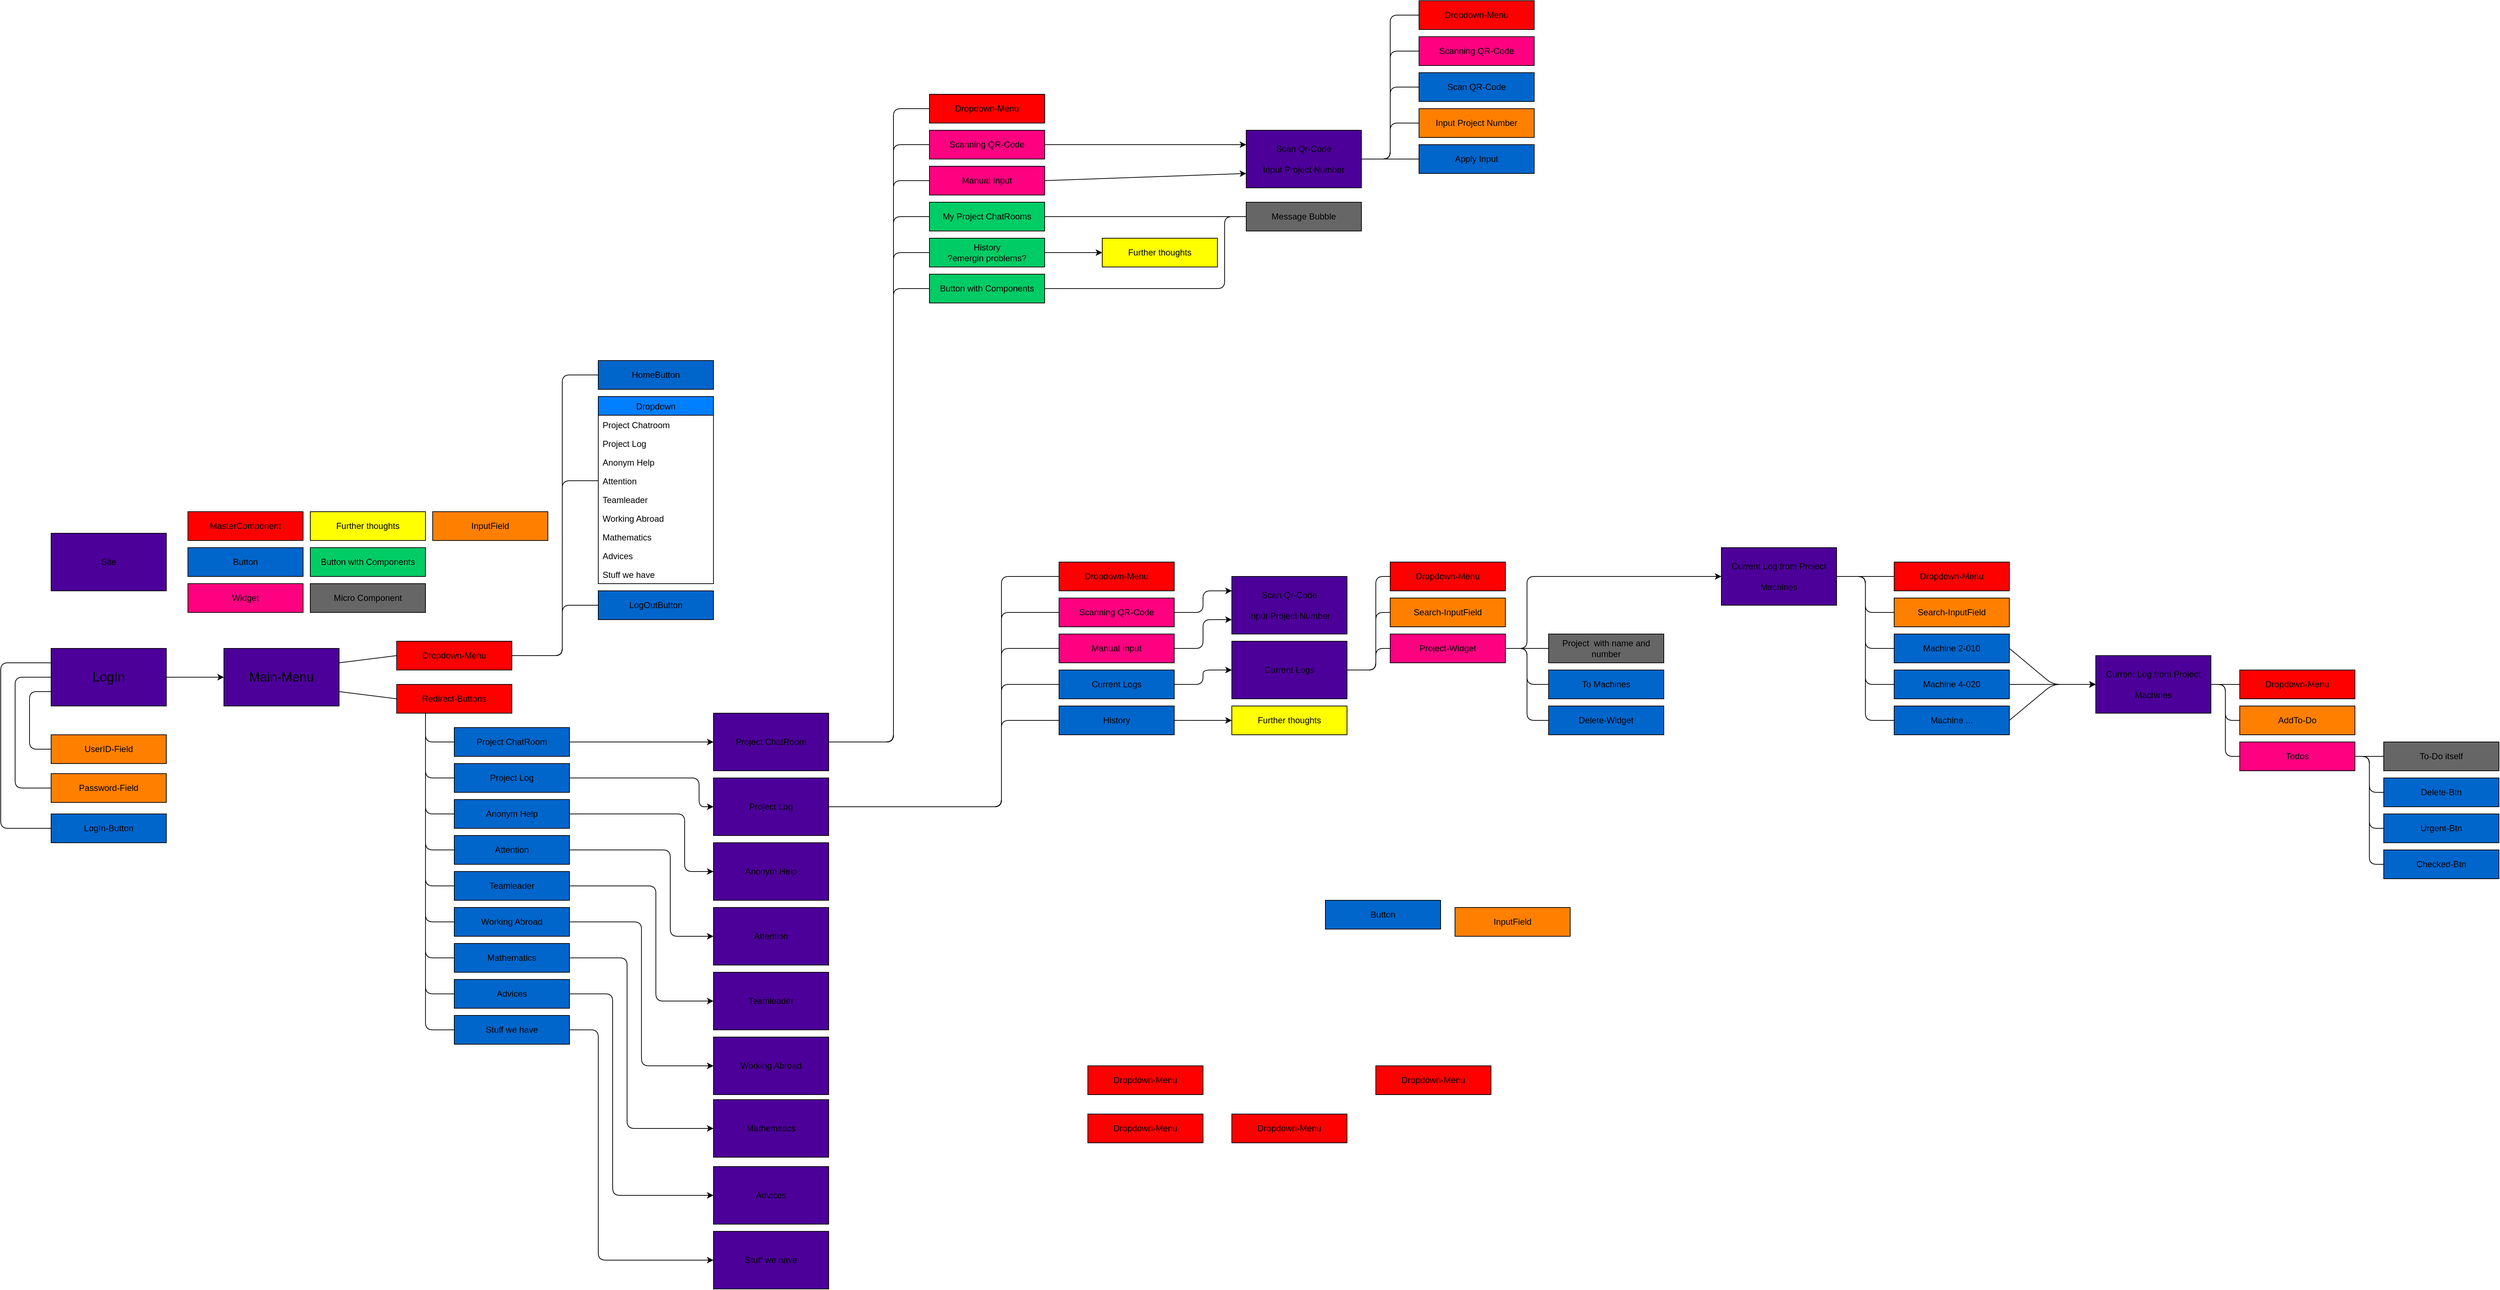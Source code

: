 <mxfile version="14.1.8" type="github">
  <diagram id="CYzmzR_TMUYCj8WLfeWa" name="Page-1">
    <mxGraphModel dx="3075" dy="2697" grid="1" gridSize="10" guides="1" tooltips="1" connect="1" arrows="1" fold="1" page="1" pageScale="1" pageWidth="1169" pageHeight="827" math="0" shadow="0">
      <root>
        <mxCell id="0" />
        <mxCell id="1" parent="0" />
        <mxCell id="Xn9P-yLoD2EliFYj8Yuh-2" value="&lt;font style=&quot;font-size: 18px&quot;&gt;LogIn&lt;/font&gt;" style="rounded=0;whiteSpace=wrap;html=1;fillColor=#4C0099;" vertex="1" parent="1">
          <mxGeometry x="80" y="200" width="160" height="80" as="geometry" />
        </mxCell>
        <mxCell id="Xn9P-yLoD2EliFYj8Yuh-3" value="&lt;font style=&quot;font-size: 18px&quot;&gt;Main-Menu&lt;/font&gt;" style="rounded=0;whiteSpace=wrap;html=1;fillColor=#4C0099;" vertex="1" parent="1">
          <mxGeometry x="320" y="200" width="160" height="80" as="geometry" />
        </mxCell>
        <mxCell id="Xn9P-yLoD2EliFYj8Yuh-4" value="" style="endArrow=classic;html=1;exitX=1;exitY=0.5;exitDx=0;exitDy=0;entryX=0;entryY=0.5;entryDx=0;entryDy=0;" edge="1" parent="1" source="Xn9P-yLoD2EliFYj8Yuh-2" target="Xn9P-yLoD2EliFYj8Yuh-3">
          <mxGeometry width="50" height="50" relative="1" as="geometry">
            <mxPoint x="260" y="360" as="sourcePoint" />
            <mxPoint x="310" y="310" as="targetPoint" />
          </mxGeometry>
        </mxCell>
        <mxCell id="Xn9P-yLoD2EliFYj8Yuh-5" value="Button" style="rounded=0;whiteSpace=wrap;html=1;fillColor=#0066CC;" vertex="1" parent="1">
          <mxGeometry x="270" y="60" width="160" height="40" as="geometry" />
        </mxCell>
        <mxCell id="Xn9P-yLoD2EliFYj8Yuh-6" value="Site" style="rounded=0;whiteSpace=wrap;html=1;fillColor=#4C0099;" vertex="1" parent="1">
          <mxGeometry x="80" y="40" width="160" height="80" as="geometry" />
        </mxCell>
        <mxCell id="Xn9P-yLoD2EliFYj8Yuh-7" value="Dropdown-Menu" style="rounded=0;whiteSpace=wrap;html=1;fillColor=#FF0000;" vertex="1" parent="1">
          <mxGeometry x="560" y="190" width="160" height="40" as="geometry" />
        </mxCell>
        <mxCell id="Xn9P-yLoD2EliFYj8Yuh-8" value="Redirect-Buttons" style="rounded=0;whiteSpace=wrap;html=1;fillColor=#FF0000;" vertex="1" parent="1">
          <mxGeometry x="560" y="250" width="160" height="40" as="geometry" />
        </mxCell>
        <mxCell id="Xn9P-yLoD2EliFYj8Yuh-9" value="" style="endArrow=none;html=1;entryX=0;entryY=0.5;entryDx=0;entryDy=0;exitX=1;exitY=0.25;exitDx=0;exitDy=0;" edge="1" parent="1" source="Xn9P-yLoD2EliFYj8Yuh-3" target="Xn9P-yLoD2EliFYj8Yuh-7">
          <mxGeometry width="50" height="50" relative="1" as="geometry">
            <mxPoint x="460" y="350" as="sourcePoint" />
            <mxPoint x="510" y="300" as="targetPoint" />
          </mxGeometry>
        </mxCell>
        <mxCell id="Xn9P-yLoD2EliFYj8Yuh-10" value="" style="endArrow=none;html=1;entryX=0;entryY=0.5;entryDx=0;entryDy=0;exitX=1;exitY=0.75;exitDx=0;exitDy=0;" edge="1" parent="1" source="Xn9P-yLoD2EliFYj8Yuh-3" target="Xn9P-yLoD2EliFYj8Yuh-8">
          <mxGeometry width="50" height="50" relative="1" as="geometry">
            <mxPoint x="460" y="360" as="sourcePoint" />
            <mxPoint x="510" y="310" as="targetPoint" />
          </mxGeometry>
        </mxCell>
        <mxCell id="Xn9P-yLoD2EliFYj8Yuh-11" value="UserID-Field" style="rounded=0;whiteSpace=wrap;html=1;fillColor=#FF8000;" vertex="1" parent="1">
          <mxGeometry x="80" y="320" width="160" height="40" as="geometry" />
        </mxCell>
        <mxCell id="Xn9P-yLoD2EliFYj8Yuh-12" value="Password-Field" style="rounded=0;whiteSpace=wrap;html=1;fillColor=#FF8000;" vertex="1" parent="1">
          <mxGeometry x="80" y="374" width="160" height="40" as="geometry" />
        </mxCell>
        <mxCell id="Xn9P-yLoD2EliFYj8Yuh-13" value="LogIn-Button" style="rounded=0;whiteSpace=wrap;html=1;fillColor=#0066CC;" vertex="1" parent="1">
          <mxGeometry x="80" y="430" width="160" height="40" as="geometry" />
        </mxCell>
        <mxCell id="Xn9P-yLoD2EliFYj8Yuh-15" value="" style="endArrow=none;html=1;entryX=0;entryY=0.25;entryDx=0;entryDy=0;exitX=0;exitY=0.5;exitDx=0;exitDy=0;" edge="1" parent="1" source="Xn9P-yLoD2EliFYj8Yuh-13" target="Xn9P-yLoD2EliFYj8Yuh-2">
          <mxGeometry width="50" height="50" relative="1" as="geometry">
            <mxPoint x="30" y="450" as="sourcePoint" />
            <mxPoint x="50" y="230" as="targetPoint" />
            <Array as="points">
              <mxPoint x="10" y="450" />
              <mxPoint x="10" y="220" />
            </Array>
          </mxGeometry>
        </mxCell>
        <mxCell id="Xn9P-yLoD2EliFYj8Yuh-16" value="" style="endArrow=none;html=1;entryX=0;entryY=0.5;entryDx=0;entryDy=0;exitX=0;exitY=0.5;exitDx=0;exitDy=0;" edge="1" parent="1" source="Xn9P-yLoD2EliFYj8Yuh-12" target="Xn9P-yLoD2EliFYj8Yuh-2">
          <mxGeometry width="50" height="50" relative="1" as="geometry">
            <mxPoint x="10" y="310" as="sourcePoint" />
            <mxPoint x="60" y="260" as="targetPoint" />
            <Array as="points">
              <mxPoint x="30" y="394" />
              <mxPoint x="30" y="240" />
            </Array>
          </mxGeometry>
        </mxCell>
        <mxCell id="Xn9P-yLoD2EliFYj8Yuh-17" value="" style="endArrow=none;html=1;entryX=0;entryY=0.75;entryDx=0;entryDy=0;exitX=0;exitY=0.5;exitDx=0;exitDy=0;" edge="1" parent="1" source="Xn9P-yLoD2EliFYj8Yuh-11" target="Xn9P-yLoD2EliFYj8Yuh-2">
          <mxGeometry width="50" height="50" relative="1" as="geometry">
            <mxPoint x="40" y="330" as="sourcePoint" />
            <mxPoint x="90" y="280" as="targetPoint" />
            <Array as="points">
              <mxPoint x="50" y="340" />
              <mxPoint x="50" y="260" />
            </Array>
          </mxGeometry>
        </mxCell>
        <mxCell id="Xn9P-yLoD2EliFYj8Yuh-18" value="Project ChatRoom" style="rounded=0;whiteSpace=wrap;html=1;fillColor=#0066CC;" vertex="1" parent="1">
          <mxGeometry x="640" y="310" width="160" height="40" as="geometry" />
        </mxCell>
        <mxCell id="Xn9P-yLoD2EliFYj8Yuh-19" value="Project Log" style="rounded=0;whiteSpace=wrap;html=1;fillColor=#0066CC;" vertex="1" parent="1">
          <mxGeometry x="640" y="360" width="160" height="40" as="geometry" />
        </mxCell>
        <mxCell id="Xn9P-yLoD2EliFYj8Yuh-20" value="Anonym Help" style="rounded=0;whiteSpace=wrap;html=1;fillColor=#0066CC;" vertex="1" parent="1">
          <mxGeometry x="640" y="410" width="160" height="40" as="geometry" />
        </mxCell>
        <mxCell id="Xn9P-yLoD2EliFYj8Yuh-21" value="" style="endArrow=none;html=1;entryX=0.25;entryY=1;entryDx=0;entryDy=0;exitX=0;exitY=0.5;exitDx=0;exitDy=0;" edge="1" parent="1" source="Xn9P-yLoD2EliFYj8Yuh-20" target="Xn9P-yLoD2EliFYj8Yuh-8">
          <mxGeometry width="50" height="50" relative="1" as="geometry">
            <mxPoint x="600" y="450" as="sourcePoint" />
            <mxPoint x="570" y="310" as="targetPoint" />
            <Array as="points">
              <mxPoint x="600" y="430" />
            </Array>
          </mxGeometry>
        </mxCell>
        <mxCell id="Xn9P-yLoD2EliFYj8Yuh-22" value="" style="endArrow=none;html=1;entryX=0;entryY=0.5;entryDx=0;entryDy=0;" edge="1" parent="1" target="Xn9P-yLoD2EliFYj8Yuh-19">
          <mxGeometry width="50" height="50" relative="1" as="geometry">
            <mxPoint x="600" y="290" as="sourcePoint" />
            <mxPoint x="640" y="370" as="targetPoint" />
            <Array as="points">
              <mxPoint x="600" y="380" />
            </Array>
          </mxGeometry>
        </mxCell>
        <mxCell id="Xn9P-yLoD2EliFYj8Yuh-23" value="" style="endArrow=none;html=1;entryX=0.25;entryY=1;entryDx=0;entryDy=0;exitX=0;exitY=0.5;exitDx=0;exitDy=0;" edge="1" parent="1" source="Xn9P-yLoD2EliFYj8Yuh-18" target="Xn9P-yLoD2EliFYj8Yuh-8">
          <mxGeometry width="50" height="50" relative="1" as="geometry">
            <mxPoint x="420" y="420" as="sourcePoint" />
            <mxPoint x="470" y="370" as="targetPoint" />
            <Array as="points">
              <mxPoint x="600" y="330" />
            </Array>
          </mxGeometry>
        </mxCell>
        <mxCell id="Xn9P-yLoD2EliFYj8Yuh-24" value="MasterComponent" style="rounded=0;whiteSpace=wrap;html=1;fillColor=#FF0000;" vertex="1" parent="1">
          <mxGeometry x="270" y="10" width="160" height="40" as="geometry" />
        </mxCell>
        <mxCell id="Xn9P-yLoD2EliFYj8Yuh-25" value="Dropdown" style="swimlane;fontStyle=0;childLayout=stackLayout;horizontal=1;startSize=26;fillColor=#007FFF;horizontalStack=0;resizeParent=1;resizeParentMax=0;resizeLast=0;collapsible=1;marginBottom=0;" vertex="1" parent="1">
          <mxGeometry x="840" y="-150" width="160" height="260" as="geometry" />
        </mxCell>
        <mxCell id="Xn9P-yLoD2EliFYj8Yuh-26" value="Project Chatroom" style="text;strokeColor=none;fillColor=none;align=left;verticalAlign=top;spacingLeft=4;spacingRight=4;overflow=hidden;rotatable=0;points=[[0,0.5],[1,0.5]];portConstraint=eastwest;" vertex="1" parent="Xn9P-yLoD2EliFYj8Yuh-25">
          <mxGeometry y="26" width="160" height="26" as="geometry" />
        </mxCell>
        <mxCell id="Xn9P-yLoD2EliFYj8Yuh-27" value="Project Log" style="text;strokeColor=none;fillColor=none;align=left;verticalAlign=top;spacingLeft=4;spacingRight=4;overflow=hidden;rotatable=0;points=[[0,0.5],[1,0.5]];portConstraint=eastwest;" vertex="1" parent="Xn9P-yLoD2EliFYj8Yuh-25">
          <mxGeometry y="52" width="160" height="26" as="geometry" />
        </mxCell>
        <mxCell id="Xn9P-yLoD2EliFYj8Yuh-28" value="Anonym Help" style="text;strokeColor=none;fillColor=none;align=left;verticalAlign=top;spacingLeft=4;spacingRight=4;overflow=hidden;rotatable=0;points=[[0,0.5],[1,0.5]];portConstraint=eastwest;" vertex="1" parent="Xn9P-yLoD2EliFYj8Yuh-25">
          <mxGeometry y="78" width="160" height="26" as="geometry" />
        </mxCell>
        <mxCell id="Xn9P-yLoD2EliFYj8Yuh-32" value="Attention" style="text;strokeColor=none;fillColor=none;align=left;verticalAlign=top;spacingLeft=4;spacingRight=4;overflow=hidden;rotatable=0;points=[[0,0.5],[1,0.5]];portConstraint=eastwest;" vertex="1" parent="Xn9P-yLoD2EliFYj8Yuh-25">
          <mxGeometry y="104" width="160" height="26" as="geometry" />
        </mxCell>
        <mxCell id="Xn9P-yLoD2EliFYj8Yuh-33" value="Teamleader" style="text;strokeColor=none;fillColor=none;align=left;verticalAlign=top;spacingLeft=4;spacingRight=4;overflow=hidden;rotatable=0;points=[[0,0.5],[1,0.5]];portConstraint=eastwest;" vertex="1" parent="Xn9P-yLoD2EliFYj8Yuh-25">
          <mxGeometry y="130" width="160" height="26" as="geometry" />
        </mxCell>
        <mxCell id="Xn9P-yLoD2EliFYj8Yuh-34" value="Working Abroad" style="text;strokeColor=none;fillColor=none;align=left;verticalAlign=top;spacingLeft=4;spacingRight=4;overflow=hidden;rotatable=0;points=[[0,0.5],[1,0.5]];portConstraint=eastwest;" vertex="1" parent="Xn9P-yLoD2EliFYj8Yuh-25">
          <mxGeometry y="156" width="160" height="26" as="geometry" />
        </mxCell>
        <mxCell id="Xn9P-yLoD2EliFYj8Yuh-35" value="Mathematics" style="text;strokeColor=none;fillColor=none;align=left;verticalAlign=top;spacingLeft=4;spacingRight=4;overflow=hidden;rotatable=0;points=[[0,0.5],[1,0.5]];portConstraint=eastwest;" vertex="1" parent="Xn9P-yLoD2EliFYj8Yuh-25">
          <mxGeometry y="182" width="160" height="26" as="geometry" />
        </mxCell>
        <mxCell id="Xn9P-yLoD2EliFYj8Yuh-36" value="Advices" style="text;strokeColor=none;fillColor=none;align=left;verticalAlign=top;spacingLeft=4;spacingRight=4;overflow=hidden;rotatable=0;points=[[0,0.5],[1,0.5]];portConstraint=eastwest;" vertex="1" parent="Xn9P-yLoD2EliFYj8Yuh-25">
          <mxGeometry y="208" width="160" height="26" as="geometry" />
        </mxCell>
        <mxCell id="Xn9P-yLoD2EliFYj8Yuh-37" value="Stuff we have" style="text;strokeColor=none;fillColor=none;align=left;verticalAlign=top;spacingLeft=4;spacingRight=4;overflow=hidden;rotatable=0;points=[[0,0.5],[1,0.5]];portConstraint=eastwest;" vertex="1" parent="Xn9P-yLoD2EliFYj8Yuh-25">
          <mxGeometry y="234" width="160" height="26" as="geometry" />
        </mxCell>
        <mxCell id="Xn9P-yLoD2EliFYj8Yuh-30" value="HomeButton" style="rounded=0;whiteSpace=wrap;html=1;fillColor=#0066CC;" vertex="1" parent="1">
          <mxGeometry x="840" y="-200" width="160" height="40" as="geometry" />
        </mxCell>
        <mxCell id="Xn9P-yLoD2EliFYj8Yuh-31" value="LogOutButton" style="rounded=0;whiteSpace=wrap;html=1;fillColor=#0066CC;" vertex="1" parent="1">
          <mxGeometry x="840" y="120" width="160" height="40" as="geometry" />
        </mxCell>
        <mxCell id="Xn9P-yLoD2EliFYj8Yuh-39" value="" style="endArrow=none;html=1;exitX=1;exitY=0.5;exitDx=0;exitDy=0;entryX=0;entryY=0.5;entryDx=0;entryDy=0;" edge="1" parent="1" source="Xn9P-yLoD2EliFYj8Yuh-7" target="Xn9P-yLoD2EliFYj8Yuh-30">
          <mxGeometry width="50" height="50" relative="1" as="geometry">
            <mxPoint x="600" y="-60" as="sourcePoint" />
            <mxPoint x="650" y="-110" as="targetPoint" />
            <Array as="points">
              <mxPoint x="790" y="210" />
              <mxPoint x="790" y="-180" />
            </Array>
          </mxGeometry>
        </mxCell>
        <mxCell id="Xn9P-yLoD2EliFYj8Yuh-40" value="" style="endArrow=none;html=1;exitX=1;exitY=0.5;exitDx=0;exitDy=0;entryX=0;entryY=0.5;entryDx=0;entryDy=0;" edge="1" parent="1" source="Xn9P-yLoD2EliFYj8Yuh-7" target="Xn9P-yLoD2EliFYj8Yuh-31">
          <mxGeometry width="50" height="50" relative="1" as="geometry">
            <mxPoint x="490" y="-70" as="sourcePoint" />
            <mxPoint x="540" y="-120" as="targetPoint" />
            <Array as="points">
              <mxPoint x="790" y="210" />
              <mxPoint x="790" y="140" />
            </Array>
          </mxGeometry>
        </mxCell>
        <mxCell id="Xn9P-yLoD2EliFYj8Yuh-41" value="" style="endArrow=none;html=1;exitX=1;exitY=0.5;exitDx=0;exitDy=0;entryX=0;entryY=0.5;entryDx=0;entryDy=0;" edge="1" parent="1" source="Xn9P-yLoD2EliFYj8Yuh-7" target="Xn9P-yLoD2EliFYj8Yuh-32">
          <mxGeometry width="50" height="50" relative="1" as="geometry">
            <mxPoint x="610" y="-130" as="sourcePoint" />
            <mxPoint x="660" y="-180" as="targetPoint" />
            <Array as="points">
              <mxPoint x="790" y="210" />
              <mxPoint x="790" y="-33" />
            </Array>
          </mxGeometry>
        </mxCell>
        <mxCell id="Xn9P-yLoD2EliFYj8Yuh-42" value="Attention" style="rounded=0;whiteSpace=wrap;html=1;fillColor=#0066CC;" vertex="1" parent="1">
          <mxGeometry x="640" y="460" width="160" height="40" as="geometry" />
        </mxCell>
        <mxCell id="Xn9P-yLoD2EliFYj8Yuh-43" value="Working Abroad" style="rounded=0;whiteSpace=wrap;html=1;fillColor=#0066CC;" vertex="1" parent="1">
          <mxGeometry x="640" y="560" width="160" height="40" as="geometry" />
        </mxCell>
        <mxCell id="Xn9P-yLoD2EliFYj8Yuh-44" value="Teamleader" style="rounded=0;whiteSpace=wrap;html=1;fillColor=#0066CC;" vertex="1" parent="1">
          <mxGeometry x="640" y="510" width="160" height="40" as="geometry" />
        </mxCell>
        <mxCell id="Xn9P-yLoD2EliFYj8Yuh-45" value="Mathematics" style="rounded=0;whiteSpace=wrap;html=1;fillColor=#0066CC;" vertex="1" parent="1">
          <mxGeometry x="640" y="610" width="160" height="40" as="geometry" />
        </mxCell>
        <mxCell id="Xn9P-yLoD2EliFYj8Yuh-46" value="Advices" style="rounded=0;whiteSpace=wrap;html=1;fillColor=#0066CC;" vertex="1" parent="1">
          <mxGeometry x="640" y="660" width="160" height="40" as="geometry" />
        </mxCell>
        <mxCell id="Xn9P-yLoD2EliFYj8Yuh-47" value="Stuff we have" style="rounded=0;whiteSpace=wrap;html=1;fillColor=#0066CC;" vertex="1" parent="1">
          <mxGeometry x="640" y="710" width="160" height="40" as="geometry" />
        </mxCell>
        <mxCell id="Xn9P-yLoD2EliFYj8Yuh-48" value="" style="endArrow=none;html=1;entryX=0;entryY=0.5;entryDx=0;entryDy=0;exitX=0.25;exitY=1;exitDx=0;exitDy=0;" edge="1" parent="1" source="Xn9P-yLoD2EliFYj8Yuh-8" target="Xn9P-yLoD2EliFYj8Yuh-43">
          <mxGeometry width="50" height="50" relative="1" as="geometry">
            <mxPoint x="390" y="510" as="sourcePoint" />
            <mxPoint x="440" y="460" as="targetPoint" />
            <Array as="points">
              <mxPoint x="600" y="580" />
            </Array>
          </mxGeometry>
        </mxCell>
        <mxCell id="Xn9P-yLoD2EliFYj8Yuh-49" value="" style="endArrow=none;html=1;entryX=0;entryY=0.5;entryDx=0;entryDy=0;" edge="1" parent="1" target="Xn9P-yLoD2EliFYj8Yuh-42">
          <mxGeometry width="50" height="50" relative="1" as="geometry">
            <mxPoint x="600" y="290" as="sourcePoint" />
            <mxPoint x="440" y="390" as="targetPoint" />
            <Array as="points">
              <mxPoint x="600" y="480" />
            </Array>
          </mxGeometry>
        </mxCell>
        <mxCell id="Xn9P-yLoD2EliFYj8Yuh-50" value="" style="endArrow=none;html=1;entryX=0;entryY=0.5;entryDx=0;entryDy=0;" edge="1" parent="1" target="Xn9P-yLoD2EliFYj8Yuh-47">
          <mxGeometry width="50" height="50" relative="1" as="geometry">
            <mxPoint x="600" y="290" as="sourcePoint" />
            <mxPoint x="390" y="560" as="targetPoint" />
            <Array as="points">
              <mxPoint x="600" y="730" />
            </Array>
          </mxGeometry>
        </mxCell>
        <mxCell id="Xn9P-yLoD2EliFYj8Yuh-51" value="" style="endArrow=none;html=1;entryX=0;entryY=0.5;entryDx=0;entryDy=0;" edge="1" parent="1" target="Xn9P-yLoD2EliFYj8Yuh-45">
          <mxGeometry width="50" height="50" relative="1" as="geometry">
            <mxPoint x="600" y="290" as="sourcePoint" />
            <mxPoint x="440" y="660" as="targetPoint" />
            <Array as="points">
              <mxPoint x="600" y="630" />
            </Array>
          </mxGeometry>
        </mxCell>
        <mxCell id="Xn9P-yLoD2EliFYj8Yuh-52" value="" style="endArrow=none;html=1;entryX=0;entryY=0.5;entryDx=0;entryDy=0;exitX=0.25;exitY=1;exitDx=0;exitDy=0;" edge="1" parent="1" source="Xn9P-yLoD2EliFYj8Yuh-8" target="Xn9P-yLoD2EliFYj8Yuh-46">
          <mxGeometry width="50" height="50" relative="1" as="geometry">
            <mxPoint x="370" y="660" as="sourcePoint" />
            <mxPoint x="420" y="610" as="targetPoint" />
            <Array as="points">
              <mxPoint x="600" y="680" />
            </Array>
          </mxGeometry>
        </mxCell>
        <mxCell id="Xn9P-yLoD2EliFYj8Yuh-53" value="" style="endArrow=none;html=1;entryX=0;entryY=0.5;entryDx=0;entryDy=0;" edge="1" parent="1" target="Xn9P-yLoD2EliFYj8Yuh-44">
          <mxGeometry width="50" height="50" relative="1" as="geometry">
            <mxPoint x="600" y="290" as="sourcePoint" />
            <mxPoint x="480" y="520" as="targetPoint" />
            <Array as="points">
              <mxPoint x="600" y="530" />
            </Array>
          </mxGeometry>
        </mxCell>
        <mxCell id="Xn9P-yLoD2EliFYj8Yuh-54" value="Project ChatRoom" style="rounded=0;whiteSpace=wrap;html=1;fillColor=#4C0099;" vertex="1" parent="1">
          <mxGeometry x="1000" y="290" width="160" height="80" as="geometry" />
        </mxCell>
        <mxCell id="Xn9P-yLoD2EliFYj8Yuh-55" value="" style="endArrow=classic;html=1;exitX=1;exitY=0.5;exitDx=0;exitDy=0;entryX=0;entryY=0.5;entryDx=0;entryDy=0;" edge="1" parent="1" source="Xn9P-yLoD2EliFYj8Yuh-18" target="Xn9P-yLoD2EliFYj8Yuh-54">
          <mxGeometry width="50" height="50" relative="1" as="geometry">
            <mxPoint x="870" y="360" as="sourcePoint" />
            <mxPoint x="920" y="310" as="targetPoint" />
          </mxGeometry>
        </mxCell>
        <mxCell id="Xn9P-yLoD2EliFYj8Yuh-56" value="Project Log" style="rounded=0;whiteSpace=wrap;html=1;fillColor=#4C0099;" vertex="1" parent="1">
          <mxGeometry x="1000" y="380" width="160" height="80" as="geometry" />
        </mxCell>
        <mxCell id="Xn9P-yLoD2EliFYj8Yuh-57" value="Anonym Help" style="rounded=0;whiteSpace=wrap;html=1;fillColor=#4C0099;" vertex="1" parent="1">
          <mxGeometry x="1000" y="470" width="160" height="80" as="geometry" />
        </mxCell>
        <mxCell id="Xn9P-yLoD2EliFYj8Yuh-58" value="Attention" style="rounded=0;whiteSpace=wrap;html=1;fillColor=#4C0099;" vertex="1" parent="1">
          <mxGeometry x="1000" y="560" width="160" height="80" as="geometry" />
        </mxCell>
        <mxCell id="Xn9P-yLoD2EliFYj8Yuh-59" value="Teamleader" style="rounded=0;whiteSpace=wrap;html=1;fillColor=#4C0099;" vertex="1" parent="1">
          <mxGeometry x="1000" y="650" width="160" height="80" as="geometry" />
        </mxCell>
        <mxCell id="Xn9P-yLoD2EliFYj8Yuh-60" value="Working Abroad" style="rounded=0;whiteSpace=wrap;html=1;fillColor=#4C0099;" vertex="1" parent="1">
          <mxGeometry x="1000" y="740" width="160" height="80" as="geometry" />
        </mxCell>
        <mxCell id="Xn9P-yLoD2EliFYj8Yuh-61" value="Mathematics" style="rounded=0;whiteSpace=wrap;html=1;fillColor=#4C0099;" vertex="1" parent="1">
          <mxGeometry x="1000" y="827" width="160" height="80" as="geometry" />
        </mxCell>
        <mxCell id="Xn9P-yLoD2EliFYj8Yuh-62" value="Advices" style="rounded=0;whiteSpace=wrap;html=1;fillColor=#4C0099;" vertex="1" parent="1">
          <mxGeometry x="1000" y="920" width="160" height="80" as="geometry" />
        </mxCell>
        <mxCell id="Xn9P-yLoD2EliFYj8Yuh-63" value="Stuff we have" style="rounded=0;whiteSpace=wrap;html=1;fillColor=#4C0099;" vertex="1" parent="1">
          <mxGeometry x="1000" y="1010" width="160" height="80" as="geometry" />
        </mxCell>
        <mxCell id="Xn9P-yLoD2EliFYj8Yuh-64" value="" style="endArrow=classic;html=1;exitX=1;exitY=0.5;exitDx=0;exitDy=0;entryX=0;entryY=0.5;entryDx=0;entryDy=0;" edge="1" parent="1" source="Xn9P-yLoD2EliFYj8Yuh-19" target="Xn9P-yLoD2EliFYj8Yuh-56">
          <mxGeometry width="50" height="50" relative="1" as="geometry">
            <mxPoint x="880" y="450" as="sourcePoint" />
            <mxPoint x="930" y="400" as="targetPoint" />
            <Array as="points">
              <mxPoint x="980" y="380" />
              <mxPoint x="980" y="420" />
            </Array>
          </mxGeometry>
        </mxCell>
        <mxCell id="Xn9P-yLoD2EliFYj8Yuh-65" value="" style="endArrow=classic;html=1;exitX=1;exitY=0.5;exitDx=0;exitDy=0;entryX=0;entryY=0.5;entryDx=0;entryDy=0;" edge="1" parent="1" source="Xn9P-yLoD2EliFYj8Yuh-20" target="Xn9P-yLoD2EliFYj8Yuh-57">
          <mxGeometry width="50" height="50" relative="1" as="geometry">
            <mxPoint x="850" y="490" as="sourcePoint" />
            <mxPoint x="900" y="440" as="targetPoint" />
            <Array as="points">
              <mxPoint x="960" y="430" />
              <mxPoint x="960" y="510" />
            </Array>
          </mxGeometry>
        </mxCell>
        <mxCell id="Xn9P-yLoD2EliFYj8Yuh-66" value="" style="endArrow=classic;html=1;exitX=1;exitY=0.5;exitDx=0;exitDy=0;entryX=0;entryY=0.5;entryDx=0;entryDy=0;" edge="1" parent="1" source="Xn9P-yLoD2EliFYj8Yuh-42" target="Xn9P-yLoD2EliFYj8Yuh-58">
          <mxGeometry width="50" height="50" relative="1" as="geometry">
            <mxPoint x="830" y="570" as="sourcePoint" />
            <mxPoint x="880" y="520" as="targetPoint" />
            <Array as="points">
              <mxPoint x="940" y="480" />
              <mxPoint x="940" y="600" />
            </Array>
          </mxGeometry>
        </mxCell>
        <mxCell id="Xn9P-yLoD2EliFYj8Yuh-67" value="" style="endArrow=classic;html=1;exitX=1;exitY=0.5;exitDx=0;exitDy=0;entryX=0;entryY=0.5;entryDx=0;entryDy=0;" edge="1" parent="1" source="Xn9P-yLoD2EliFYj8Yuh-44" target="Xn9P-yLoD2EliFYj8Yuh-59">
          <mxGeometry width="50" height="50" relative="1" as="geometry">
            <mxPoint x="890" y="590" as="sourcePoint" />
            <mxPoint x="940" y="540" as="targetPoint" />
            <Array as="points">
              <mxPoint x="920" y="530" />
              <mxPoint x="920" y="690" />
            </Array>
          </mxGeometry>
        </mxCell>
        <mxCell id="Xn9P-yLoD2EliFYj8Yuh-68" value="" style="endArrow=classic;html=1;exitX=1;exitY=0.5;exitDx=0;exitDy=0;entryX=0;entryY=0.5;entryDx=0;entryDy=0;" edge="1" parent="1" source="Xn9P-yLoD2EliFYj8Yuh-43" target="Xn9P-yLoD2EliFYj8Yuh-60">
          <mxGeometry width="50" height="50" relative="1" as="geometry">
            <mxPoint x="830" y="650" as="sourcePoint" />
            <mxPoint x="880" y="600" as="targetPoint" />
            <Array as="points">
              <mxPoint x="900" y="580" />
              <mxPoint x="900" y="780" />
            </Array>
          </mxGeometry>
        </mxCell>
        <mxCell id="Xn9P-yLoD2EliFYj8Yuh-69" value="" style="endArrow=classic;html=1;exitX=1;exitY=0.5;exitDx=0;exitDy=0;entryX=0;entryY=0.5;entryDx=0;entryDy=0;" edge="1" parent="1" source="Xn9P-yLoD2EliFYj8Yuh-45" target="Xn9P-yLoD2EliFYj8Yuh-61">
          <mxGeometry width="50" height="50" relative="1" as="geometry">
            <mxPoint x="830" y="690" as="sourcePoint" />
            <mxPoint x="880" y="640" as="targetPoint" />
            <Array as="points">
              <mxPoint x="880" y="630" />
              <mxPoint x="880" y="867" />
            </Array>
          </mxGeometry>
        </mxCell>
        <mxCell id="Xn9P-yLoD2EliFYj8Yuh-70" value="" style="endArrow=classic;html=1;exitX=1;exitY=0.5;exitDx=0;exitDy=0;entryX=0;entryY=0.5;entryDx=0;entryDy=0;" edge="1" parent="1" source="Xn9P-yLoD2EliFYj8Yuh-46" target="Xn9P-yLoD2EliFYj8Yuh-62">
          <mxGeometry width="50" height="50" relative="1" as="geometry">
            <mxPoint x="850" y="770" as="sourcePoint" />
            <mxPoint x="900" y="720" as="targetPoint" />
            <Array as="points">
              <mxPoint x="860" y="680" />
              <mxPoint x="860" y="960" />
            </Array>
          </mxGeometry>
        </mxCell>
        <mxCell id="Xn9P-yLoD2EliFYj8Yuh-71" value="" style="endArrow=classic;html=1;exitX=1;exitY=0.5;exitDx=0;exitDy=0;entryX=0;entryY=0.5;entryDx=0;entryDy=0;" edge="1" parent="1" source="Xn9P-yLoD2EliFYj8Yuh-47" target="Xn9P-yLoD2EliFYj8Yuh-63">
          <mxGeometry width="50" height="50" relative="1" as="geometry">
            <mxPoint x="830" y="920" as="sourcePoint" />
            <mxPoint x="880" y="870" as="targetPoint" />
            <Array as="points">
              <mxPoint x="840" y="730" />
              <mxPoint x="840" y="1050" />
            </Array>
          </mxGeometry>
        </mxCell>
        <mxCell id="Xn9P-yLoD2EliFYj8Yuh-72" value="Widget" style="rounded=0;whiteSpace=wrap;html=1;fillColor=#FF0080;" vertex="1" parent="1">
          <mxGeometry x="270" y="110" width="160" height="40" as="geometry" />
        </mxCell>
        <mxCell id="Xn9P-yLoD2EliFYj8Yuh-73" value="Scanning QR-Code" style="rounded=0;whiteSpace=wrap;html=1;fillColor=#FF0080;" vertex="1" parent="1">
          <mxGeometry x="1300" y="-520" width="160" height="40" as="geometry" />
        </mxCell>
        <mxCell id="Xn9P-yLoD2EliFYj8Yuh-74" value="Current Logs" style="rounded=0;whiteSpace=wrap;html=1;fillColor=#0066CC;" vertex="1" parent="1">
          <mxGeometry x="1480" y="230" width="160" height="40" as="geometry" />
        </mxCell>
        <mxCell id="Xn9P-yLoD2EliFYj8Yuh-75" value="Dropdown-Menu" style="rounded=0;whiteSpace=wrap;html=1;fillColor=#FF0000;" vertex="1" parent="1">
          <mxGeometry x="1520" y="780" width="160" height="40" as="geometry" />
        </mxCell>
        <mxCell id="Xn9P-yLoD2EliFYj8Yuh-76" value="Dropdown-Menu" style="rounded=0;whiteSpace=wrap;html=1;fillColor=#FF0000;" vertex="1" parent="1">
          <mxGeometry x="1300" y="-570" width="160" height="40" as="geometry" />
        </mxCell>
        <mxCell id="Xn9P-yLoD2EliFYj8Yuh-77" value="Dropdown-Menu" style="rounded=0;whiteSpace=wrap;html=1;fillColor=#FF0000;" vertex="1" parent="1">
          <mxGeometry x="1520" y="847" width="160" height="40" as="geometry" />
        </mxCell>
        <mxCell id="Xn9P-yLoD2EliFYj8Yuh-78" value="Dropdown-Menu" style="rounded=0;whiteSpace=wrap;html=1;fillColor=#FF0000;" vertex="1" parent="1">
          <mxGeometry x="1920" y="780" width="160" height="40" as="geometry" />
        </mxCell>
        <mxCell id="Xn9P-yLoD2EliFYj8Yuh-79" value="Dropdown-Menu" style="rounded=0;whiteSpace=wrap;html=1;fillColor=#FF0000;" vertex="1" parent="1">
          <mxGeometry x="1720" y="847" width="160" height="40" as="geometry" />
        </mxCell>
        <mxCell id="Xn9P-yLoD2EliFYj8Yuh-82" value="Manual Input" style="rounded=0;whiteSpace=wrap;html=1;fillColor=#FF0080;" vertex="1" parent="1">
          <mxGeometry x="1300" y="-470" width="160" height="40" as="geometry" />
        </mxCell>
        <mxCell id="Xn9P-yLoD2EliFYj8Yuh-83" value="Project-Widget" style="rounded=0;whiteSpace=wrap;html=1;fillColor=#FF0080;" vertex="1" parent="1">
          <mxGeometry x="1940" y="180" width="160" height="40" as="geometry" />
        </mxCell>
        <mxCell id="Xn9P-yLoD2EliFYj8Yuh-84" value="&lt;font color=&quot;#000000&quot;&gt;Further thoughts&lt;/font&gt;" style="rounded=0;whiteSpace=wrap;html=1;fillColor=#FFFF00;strokeColor=#000000;" vertex="1" parent="1">
          <mxGeometry x="440" y="10" width="160" height="40" as="geometry" />
        </mxCell>
        <mxCell id="Xn9P-yLoD2EliFYj8Yuh-86" value="Button" style="rounded=0;whiteSpace=wrap;html=1;fillColor=#0066CC;" vertex="1" parent="1">
          <mxGeometry x="1850" y="550" width="160" height="40" as="geometry" />
        </mxCell>
        <mxCell id="Xn9P-yLoD2EliFYj8Yuh-88" value="Button with Components " style="rounded=0;whiteSpace=wrap;html=1;fillColor=#00CC66;" vertex="1" parent="1">
          <mxGeometry x="440" y="60" width="160" height="40" as="geometry" />
        </mxCell>
        <mxCell id="Xn9P-yLoD2EliFYj8Yuh-89" value="My Project ChatRooms" style="rounded=0;whiteSpace=wrap;html=1;fillColor=#00CC66;" vertex="1" parent="1">
          <mxGeometry x="1300" y="-420" width="160" height="40" as="geometry" />
        </mxCell>
        <mxCell id="Xn9P-yLoD2EliFYj8Yuh-90" value="Button with Components " style="rounded=0;whiteSpace=wrap;html=1;fillColor=#00CC66;" vertex="1" parent="1">
          <mxGeometry x="1300" y="-320" width="160" height="40" as="geometry" />
        </mxCell>
        <mxCell id="Xn9P-yLoD2EliFYj8Yuh-92" value="&lt;div&gt;History&lt;/div&gt;&lt;div&gt;?emergin problems?&lt;/div&gt;" style="rounded=0;whiteSpace=wrap;html=1;fillColor=#00CC66;" vertex="1" parent="1">
          <mxGeometry x="1300" y="-370" width="160" height="40" as="geometry" />
        </mxCell>
        <mxCell id="Xn9P-yLoD2EliFYj8Yuh-93" value="&lt;font color=&quot;#000000&quot;&gt;Further thoughts&lt;/font&gt;" style="rounded=0;whiteSpace=wrap;html=1;fillColor=#FFFF00;strokeColor=#000000;" vertex="1" parent="1">
          <mxGeometry x="1540" y="-370" width="160" height="40" as="geometry" />
        </mxCell>
        <mxCell id="Xn9P-yLoD2EliFYj8Yuh-94" value="" style="endArrow=classic;html=1;exitX=1;exitY=0.5;exitDx=0;exitDy=0;entryX=0;entryY=0.5;entryDx=0;entryDy=0;" edge="1" parent="1" source="Xn9P-yLoD2EliFYj8Yuh-92" target="Xn9P-yLoD2EliFYj8Yuh-93">
          <mxGeometry width="50" height="50" relative="1" as="geometry">
            <mxPoint x="1500" y="-230" as="sourcePoint" />
            <mxPoint x="1550" y="-280" as="targetPoint" />
          </mxGeometry>
        </mxCell>
        <mxCell id="Xn9P-yLoD2EliFYj8Yuh-95" value="Micro Component" style="rounded=0;whiteSpace=wrap;html=1;fillColor=#666666;" vertex="1" parent="1">
          <mxGeometry x="440" y="110" width="160" height="40" as="geometry" />
        </mxCell>
        <mxCell id="Xn9P-yLoD2EliFYj8Yuh-96" value="Message Bubble" style="rounded=0;whiteSpace=wrap;html=1;fillColor=#666666;" vertex="1" parent="1">
          <mxGeometry x="1740" y="-420" width="160" height="40" as="geometry" />
        </mxCell>
        <mxCell id="Xn9P-yLoD2EliFYj8Yuh-98" value="" style="endArrow=none;html=1;exitX=1;exitY=0.5;exitDx=0;exitDy=0;entryX=0;entryY=0.5;entryDx=0;entryDy=0;" edge="1" parent="1" source="Xn9P-yLoD2EliFYj8Yuh-89" target="Xn9P-yLoD2EliFYj8Yuh-96">
          <mxGeometry width="50" height="50" relative="1" as="geometry">
            <mxPoint x="1560" y="-370" as="sourcePoint" />
            <mxPoint x="1610" y="-420" as="targetPoint" />
          </mxGeometry>
        </mxCell>
        <mxCell id="Xn9P-yLoD2EliFYj8Yuh-99" value="" style="endArrow=none;html=1;exitX=1;exitY=0.5;exitDx=0;exitDy=0;entryX=0;entryY=0.5;entryDx=0;entryDy=0;" edge="1" parent="1" source="Xn9P-yLoD2EliFYj8Yuh-90" target="Xn9P-yLoD2EliFYj8Yuh-96">
          <mxGeometry width="50" height="50" relative="1" as="geometry">
            <mxPoint x="1710" y="-220" as="sourcePoint" />
            <mxPoint x="1760" y="-270" as="targetPoint" />
            <Array as="points">
              <mxPoint x="1710" y="-300" />
              <mxPoint x="1710" y="-400" />
            </Array>
          </mxGeometry>
        </mxCell>
        <mxCell id="Xn9P-yLoD2EliFYj8Yuh-100" value="" style="endArrow=none;html=1;entryX=0;entryY=0.5;entryDx=0;entryDy=0;" edge="1" parent="1" target="Xn9P-yLoD2EliFYj8Yuh-89">
          <mxGeometry width="50" height="50" relative="1" as="geometry">
            <mxPoint x="1160" y="330" as="sourcePoint" />
            <mxPoint x="1260" y="210" as="targetPoint" />
            <Array as="points">
              <mxPoint x="1250" y="330" />
              <mxPoint x="1250" y="210" />
              <mxPoint x="1250" y="-400" />
            </Array>
          </mxGeometry>
        </mxCell>
        <mxCell id="Xn9P-yLoD2EliFYj8Yuh-101" value="" style="endArrow=none;html=1;exitX=1;exitY=0.5;exitDx=0;exitDy=0;entryX=0;entryY=0.5;entryDx=0;entryDy=0;" edge="1" parent="1" source="Xn9P-yLoD2EliFYj8Yuh-54" target="Xn9P-yLoD2EliFYj8Yuh-90">
          <mxGeometry width="50" height="50" relative="1" as="geometry">
            <mxPoint x="1230" y="320" as="sourcePoint" />
            <mxPoint x="1280" y="330" as="targetPoint" />
            <Array as="points">
              <mxPoint x="1250" y="330" />
              <mxPoint x="1250" y="310" />
              <mxPoint x="1250" y="-300" />
            </Array>
          </mxGeometry>
        </mxCell>
        <mxCell id="Xn9P-yLoD2EliFYj8Yuh-102" value="" style="endArrow=none;html=1;entryX=0;entryY=0.5;entryDx=0;entryDy=0;" edge="1" parent="1" target="Xn9P-yLoD2EliFYj8Yuh-92">
          <mxGeometry width="50" height="50" relative="1" as="geometry">
            <mxPoint x="1160" y="330" as="sourcePoint" />
            <mxPoint x="1310" y="360" as="targetPoint" />
            <Array as="points">
              <mxPoint x="1250" y="330" />
              <mxPoint x="1250" y="260" />
              <mxPoint x="1250" y="-350" />
            </Array>
          </mxGeometry>
        </mxCell>
        <mxCell id="Xn9P-yLoD2EliFYj8Yuh-104" value="" style="endArrow=none;html=1;exitX=1;exitY=0.5;exitDx=0;exitDy=0;entryX=0;entryY=0.5;entryDx=0;entryDy=0;" edge="1" parent="1" source="Xn9P-yLoD2EliFYj8Yuh-54" target="Xn9P-yLoD2EliFYj8Yuh-73">
          <mxGeometry width="50" height="50" relative="1" as="geometry">
            <mxPoint x="1160" y="150" as="sourcePoint" />
            <mxPoint x="1210" y="100" as="targetPoint" />
            <Array as="points">
              <mxPoint x="1250" y="330" />
              <mxPoint x="1250" y="160" />
              <mxPoint x="1250" y="-500" />
            </Array>
          </mxGeometry>
        </mxCell>
        <mxCell id="Xn9P-yLoD2EliFYj8Yuh-105" value="" style="endArrow=none;html=1;entryX=0;entryY=0.5;entryDx=0;entryDy=0;" edge="1" parent="1" target="Xn9P-yLoD2EliFYj8Yuh-82">
          <mxGeometry width="50" height="50" relative="1" as="geometry">
            <mxPoint x="1160" y="330" as="sourcePoint" />
            <mxPoint x="1320" y="110" as="targetPoint" />
            <Array as="points">
              <mxPoint x="1250" y="330" />
              <mxPoint x="1250" y="-450" />
            </Array>
          </mxGeometry>
        </mxCell>
        <mxCell id="Xn9P-yLoD2EliFYj8Yuh-106" value="" style="endArrow=none;html=1;entryX=0;entryY=0.5;entryDx=0;entryDy=0;" edge="1" parent="1" target="Xn9P-yLoD2EliFYj8Yuh-76">
          <mxGeometry width="50" height="50" relative="1" as="geometry">
            <mxPoint x="1160" y="330" as="sourcePoint" />
            <mxPoint x="1210" y="20" as="targetPoint" />
            <Array as="points">
              <mxPoint x="1250" y="330" />
              <mxPoint x="1250" y="60" />
              <mxPoint x="1250" y="-550" />
            </Array>
          </mxGeometry>
        </mxCell>
        <mxCell id="Xn9P-yLoD2EliFYj8Yuh-107" value="InputField" style="rounded=0;whiteSpace=wrap;html=1;fillColor=#FF8000;strokeColor=#000000;" vertex="1" parent="1">
          <mxGeometry x="610" y="10" width="160" height="40" as="geometry" />
        </mxCell>
        <mxCell id="Xn9P-yLoD2EliFYj8Yuh-108" value="&lt;div&gt;Scan Qr-Code&lt;/div&gt;&lt;div&gt;&lt;br&gt;&lt;/div&gt;&lt;div&gt;Input Project Number&lt;br&gt;&lt;/div&gt;" style="rounded=0;whiteSpace=wrap;html=1;fillColor=#4C0099;" vertex="1" parent="1">
          <mxGeometry x="1740" y="-520" width="160" height="80" as="geometry" />
        </mxCell>
        <mxCell id="Xn9P-yLoD2EliFYj8Yuh-109" value="" style="endArrow=classic;html=1;exitX=1;exitY=0.5;exitDx=0;exitDy=0;entryX=0;entryY=0.25;entryDx=0;entryDy=0;" edge="1" parent="1" source="Xn9P-yLoD2EliFYj8Yuh-73" target="Xn9P-yLoD2EliFYj8Yuh-108">
          <mxGeometry width="50" height="50" relative="1" as="geometry">
            <mxPoint x="1590" y="-510" as="sourcePoint" />
            <mxPoint x="1730" y="-480" as="targetPoint" />
          </mxGeometry>
        </mxCell>
        <mxCell id="Xn9P-yLoD2EliFYj8Yuh-110" value="" style="endArrow=classic;html=1;exitX=1;exitY=0.5;exitDx=0;exitDy=0;entryX=0;entryY=0.75;entryDx=0;entryDy=0;" edge="1" parent="1" source="Xn9P-yLoD2EliFYj8Yuh-82" target="Xn9P-yLoD2EliFYj8Yuh-108">
          <mxGeometry width="50" height="50" relative="1" as="geometry">
            <mxPoint x="1570" y="-410" as="sourcePoint" />
            <mxPoint x="1620" y="-460" as="targetPoint" />
          </mxGeometry>
        </mxCell>
        <mxCell id="Xn9P-yLoD2EliFYj8Yuh-111" value="Dropdown-Menu" style="rounded=0;whiteSpace=wrap;html=1;fillColor=#FF0000;" vertex="1" parent="1">
          <mxGeometry x="1980" y="-700" width="160" height="40" as="geometry" />
        </mxCell>
        <mxCell id="Xn9P-yLoD2EliFYj8Yuh-112" value="Scanning QR-Code" style="rounded=0;whiteSpace=wrap;html=1;fillColor=#FF0080;" vertex="1" parent="1">
          <mxGeometry x="1980" y="-650" width="160" height="40" as="geometry" />
        </mxCell>
        <mxCell id="Xn9P-yLoD2EliFYj8Yuh-113" value="Scan QR-Code" style="rounded=0;whiteSpace=wrap;html=1;fillColor=#0066CC;" vertex="1" parent="1">
          <mxGeometry x="1980" y="-600" width="160" height="40" as="geometry" />
        </mxCell>
        <mxCell id="Xn9P-yLoD2EliFYj8Yuh-114" value="Input Project Number" style="rounded=0;whiteSpace=wrap;html=1;fillColor=#FF8000;strokeColor=#000000;" vertex="1" parent="1">
          <mxGeometry x="1980" y="-550" width="160" height="40" as="geometry" />
        </mxCell>
        <mxCell id="Xn9P-yLoD2EliFYj8Yuh-115" value="InputField" style="rounded=0;whiteSpace=wrap;html=1;fillColor=#FF8000;strokeColor=#000000;" vertex="1" parent="1">
          <mxGeometry x="2030" y="560" width="160" height="40" as="geometry" />
        </mxCell>
        <mxCell id="Xn9P-yLoD2EliFYj8Yuh-116" value="Apply Input" style="rounded=0;whiteSpace=wrap;html=1;fillColor=#0066CC;" vertex="1" parent="1">
          <mxGeometry x="1980" y="-500" width="160" height="40" as="geometry" />
        </mxCell>
        <mxCell id="Xn9P-yLoD2EliFYj8Yuh-117" value="" style="endArrow=none;html=1;exitX=1;exitY=0.5;exitDx=0;exitDy=0;entryX=0;entryY=0.5;entryDx=0;entryDy=0;" edge="1" parent="1" source="Xn9P-yLoD2EliFYj8Yuh-108" target="Xn9P-yLoD2EliFYj8Yuh-116">
          <mxGeometry width="50" height="50" relative="1" as="geometry">
            <mxPoint x="1910" y="-450" as="sourcePoint" />
            <mxPoint x="1960" y="-500" as="targetPoint" />
          </mxGeometry>
        </mxCell>
        <mxCell id="Xn9P-yLoD2EliFYj8Yuh-118" value="" style="endArrow=none;html=1;exitX=1;exitY=0.5;exitDx=0;exitDy=0;entryX=0;entryY=0.5;entryDx=0;entryDy=0;" edge="1" parent="1" source="Xn9P-yLoD2EliFYj8Yuh-108" target="Xn9P-yLoD2EliFYj8Yuh-114">
          <mxGeometry width="50" height="50" relative="1" as="geometry">
            <mxPoint x="1910" y="-510" as="sourcePoint" />
            <mxPoint x="1960" y="-560" as="targetPoint" />
            <Array as="points">
              <mxPoint x="1940" y="-480" />
              <mxPoint x="1940" y="-530" />
            </Array>
          </mxGeometry>
        </mxCell>
        <mxCell id="Xn9P-yLoD2EliFYj8Yuh-119" value="" style="endArrow=none;html=1;exitX=1;exitY=0.5;exitDx=0;exitDy=0;entryX=0;entryY=0.5;entryDx=0;entryDy=0;" edge="1" parent="1" source="Xn9P-yLoD2EliFYj8Yuh-108" target="Xn9P-yLoD2EliFYj8Yuh-113">
          <mxGeometry width="50" height="50" relative="1" as="geometry">
            <mxPoint x="1890" y="-580" as="sourcePoint" />
            <mxPoint x="1940" y="-630" as="targetPoint" />
            <Array as="points">
              <mxPoint x="1940" y="-480" />
              <mxPoint x="1940" y="-580" />
            </Array>
          </mxGeometry>
        </mxCell>
        <mxCell id="Xn9P-yLoD2EliFYj8Yuh-120" value="" style="endArrow=none;html=1;exitX=1;exitY=0.5;exitDx=0;exitDy=0;entryX=0;entryY=0.5;entryDx=0;entryDy=0;" edge="1" parent="1" source="Xn9P-yLoD2EliFYj8Yuh-108" target="Xn9P-yLoD2EliFYj8Yuh-112">
          <mxGeometry width="50" height="50" relative="1" as="geometry">
            <mxPoint x="1860" y="-620" as="sourcePoint" />
            <mxPoint x="1910" y="-670" as="targetPoint" />
            <Array as="points">
              <mxPoint x="1940" y="-480" />
              <mxPoint x="1940" y="-630" />
            </Array>
          </mxGeometry>
        </mxCell>
        <mxCell id="Xn9P-yLoD2EliFYj8Yuh-121" value="" style="endArrow=none;html=1;exitX=1;exitY=0.5;exitDx=0;exitDy=0;entryX=0;entryY=0.5;entryDx=0;entryDy=0;" edge="1" parent="1" source="Xn9P-yLoD2EliFYj8Yuh-108" target="Xn9P-yLoD2EliFYj8Yuh-111">
          <mxGeometry width="50" height="50" relative="1" as="geometry">
            <mxPoint x="1880" y="-610" as="sourcePoint" />
            <mxPoint x="1930" y="-660" as="targetPoint" />
            <Array as="points">
              <mxPoint x="1940" y="-480" />
              <mxPoint x="1940" y="-680" />
            </Array>
          </mxGeometry>
        </mxCell>
        <mxCell id="Xn9P-yLoD2EliFYj8Yuh-122" value="Dropdown-Menu" style="rounded=0;whiteSpace=wrap;html=1;fillColor=#FF0000;" vertex="1" parent="1">
          <mxGeometry x="1480" y="80" width="160" height="40" as="geometry" />
        </mxCell>
        <mxCell id="Xn9P-yLoD2EliFYj8Yuh-123" value="Scanning QR-Code" style="rounded=0;whiteSpace=wrap;html=1;fillColor=#FF0080;" vertex="1" parent="1">
          <mxGeometry x="1480" y="130" width="160" height="40" as="geometry" />
        </mxCell>
        <mxCell id="Xn9P-yLoD2EliFYj8Yuh-124" value="Manual Input" style="rounded=0;whiteSpace=wrap;html=1;fillColor=#FF0080;" vertex="1" parent="1">
          <mxGeometry x="1480" y="180" width="160" height="40" as="geometry" />
        </mxCell>
        <mxCell id="Xn9P-yLoD2EliFYj8Yuh-127" value="History" style="rounded=0;whiteSpace=wrap;html=1;fillColor=#0066CC;" vertex="1" parent="1">
          <mxGeometry x="1480" y="280" width="160" height="40" as="geometry" />
        </mxCell>
        <mxCell id="Xn9P-yLoD2EliFYj8Yuh-128" value="" style="endArrow=none;html=1;exitX=1;exitY=0.5;exitDx=0;exitDy=0;entryX=0;entryY=0.5;entryDx=0;entryDy=0;" edge="1" parent="1" source="Xn9P-yLoD2EliFYj8Yuh-56" target="Xn9P-yLoD2EliFYj8Yuh-122">
          <mxGeometry width="50" height="50" relative="1" as="geometry">
            <mxPoint x="1340" y="460" as="sourcePoint" />
            <mxPoint x="1390" y="410" as="targetPoint" />
            <Array as="points">
              <mxPoint x="1400" y="420" />
              <mxPoint x="1400" y="100" />
            </Array>
          </mxGeometry>
        </mxCell>
        <mxCell id="Xn9P-yLoD2EliFYj8Yuh-129" value="" style="endArrow=none;html=1;exitX=1;exitY=0.5;exitDx=0;exitDy=0;entryX=0;entryY=0.5;entryDx=0;entryDy=0;" edge="1" parent="1" source="Xn9P-yLoD2EliFYj8Yuh-56" target="Xn9P-yLoD2EliFYj8Yuh-123">
          <mxGeometry width="50" height="50" relative="1" as="geometry">
            <mxPoint x="1510" y="530" as="sourcePoint" />
            <mxPoint x="1560" y="480" as="targetPoint" />
            <Array as="points">
              <mxPoint x="1400" y="420" />
              <mxPoint x="1400" y="150" />
            </Array>
          </mxGeometry>
        </mxCell>
        <mxCell id="Xn9P-yLoD2EliFYj8Yuh-130" value="" style="endArrow=none;html=1;exitX=1;exitY=0.5;exitDx=0;exitDy=0;entryX=0;entryY=0.5;entryDx=0;entryDy=0;" edge="1" parent="1" source="Xn9P-yLoD2EliFYj8Yuh-56" target="Xn9P-yLoD2EliFYj8Yuh-124">
          <mxGeometry width="50" height="50" relative="1" as="geometry">
            <mxPoint x="1380" y="530" as="sourcePoint" />
            <mxPoint x="1430" y="480" as="targetPoint" />
            <Array as="points">
              <mxPoint x="1400" y="420" />
              <mxPoint x="1400" y="200" />
            </Array>
          </mxGeometry>
        </mxCell>
        <mxCell id="Xn9P-yLoD2EliFYj8Yuh-131" value="" style="endArrow=none;html=1;exitX=1;exitY=0.5;exitDx=0;exitDy=0;entryX=0;entryY=0.5;entryDx=0;entryDy=0;" edge="1" parent="1" source="Xn9P-yLoD2EliFYj8Yuh-56" target="Xn9P-yLoD2EliFYj8Yuh-74">
          <mxGeometry width="50" height="50" relative="1" as="geometry">
            <mxPoint x="1430" y="560" as="sourcePoint" />
            <mxPoint x="1480" y="510" as="targetPoint" />
            <Array as="points">
              <mxPoint x="1400" y="420" />
              <mxPoint x="1400" y="250" />
            </Array>
          </mxGeometry>
        </mxCell>
        <mxCell id="Xn9P-yLoD2EliFYj8Yuh-132" value="" style="endArrow=none;html=1;exitX=1;exitY=0.5;exitDx=0;exitDy=0;entryX=0;entryY=0.5;entryDx=0;entryDy=0;" edge="1" parent="1" source="Xn9P-yLoD2EliFYj8Yuh-56" target="Xn9P-yLoD2EliFYj8Yuh-127">
          <mxGeometry width="50" height="50" relative="1" as="geometry">
            <mxPoint x="1410" y="560" as="sourcePoint" />
            <mxPoint x="1460" y="510" as="targetPoint" />
            <Array as="points">
              <mxPoint x="1400" y="420" />
              <mxPoint x="1400" y="300" />
            </Array>
          </mxGeometry>
        </mxCell>
        <mxCell id="Xn9P-yLoD2EliFYj8Yuh-133" value="&lt;font color=&quot;#000000&quot;&gt;Further thoughts&lt;/font&gt;" style="rounded=0;whiteSpace=wrap;html=1;fillColor=#FFFF00;strokeColor=#000000;" vertex="1" parent="1">
          <mxGeometry x="1720" y="280" width="160" height="40" as="geometry" />
        </mxCell>
        <mxCell id="Xn9P-yLoD2EliFYj8Yuh-134" value="" style="endArrow=classic;html=1;exitX=1;exitY=0.5;exitDx=0;exitDy=0;entryX=0;entryY=0.5;entryDx=0;entryDy=0;" edge="1" parent="1" source="Xn9P-yLoD2EliFYj8Yuh-127" target="Xn9P-yLoD2EliFYj8Yuh-133">
          <mxGeometry width="50" height="50" relative="1" as="geometry">
            <mxPoint x="1670" y="370" as="sourcePoint" />
            <mxPoint x="1720" y="320" as="targetPoint" />
          </mxGeometry>
        </mxCell>
        <mxCell id="Xn9P-yLoD2EliFYj8Yuh-135" value="&lt;div&gt;Scan Qr-Code&lt;/div&gt;&lt;div&gt;&lt;br&gt;&lt;/div&gt;&lt;div&gt;Input Project Number&lt;br&gt;&lt;/div&gt;" style="rounded=0;whiteSpace=wrap;html=1;fillColor=#4C0099;" vertex="1" parent="1">
          <mxGeometry x="1720" y="100" width="160" height="80" as="geometry" />
        </mxCell>
        <mxCell id="Xn9P-yLoD2EliFYj8Yuh-136" value="" style="endArrow=classic;html=1;exitX=1;exitY=0.5;exitDx=0;exitDy=0;entryX=0;entryY=0.25;entryDx=0;entryDy=0;" edge="1" parent="1" source="Xn9P-yLoD2EliFYj8Yuh-123" target="Xn9P-yLoD2EliFYj8Yuh-135">
          <mxGeometry width="50" height="50" relative="1" as="geometry">
            <mxPoint x="1660" y="170" as="sourcePoint" />
            <mxPoint x="1710" y="120" as="targetPoint" />
            <Array as="points">
              <mxPoint x="1680" y="150" />
              <mxPoint x="1680" y="120" />
            </Array>
          </mxGeometry>
        </mxCell>
        <mxCell id="Xn9P-yLoD2EliFYj8Yuh-137" value="" style="endArrow=classic;html=1;exitX=1;exitY=0.5;exitDx=0;exitDy=0;entryX=0;entryY=0.75;entryDx=0;entryDy=0;" edge="1" parent="1" source="Xn9P-yLoD2EliFYj8Yuh-124" target="Xn9P-yLoD2EliFYj8Yuh-135">
          <mxGeometry width="50" height="50" relative="1" as="geometry">
            <mxPoint x="1660" y="230" as="sourcePoint" />
            <mxPoint x="1710" y="180" as="targetPoint" />
            <Array as="points">
              <mxPoint x="1680" y="200" />
              <mxPoint x="1680" y="160" />
            </Array>
          </mxGeometry>
        </mxCell>
        <mxCell id="Xn9P-yLoD2EliFYj8Yuh-138" value="Current Logs" style="rounded=0;whiteSpace=wrap;html=1;fillColor=#4C0099;" vertex="1" parent="1">
          <mxGeometry x="1720" y="190" width="160" height="80" as="geometry" />
        </mxCell>
        <mxCell id="Xn9P-yLoD2EliFYj8Yuh-139" value="" style="endArrow=classic;html=1;exitX=1;exitY=0.5;exitDx=0;exitDy=0;entryX=0;entryY=0.5;entryDx=0;entryDy=0;" edge="1" parent="1" source="Xn9P-yLoD2EliFYj8Yuh-74" target="Xn9P-yLoD2EliFYj8Yuh-138">
          <mxGeometry width="50" height="50" relative="1" as="geometry">
            <mxPoint x="1800" y="410" as="sourcePoint" />
            <mxPoint x="1850" y="360" as="targetPoint" />
            <Array as="points">
              <mxPoint x="1680" y="250" />
              <mxPoint x="1680" y="230" />
            </Array>
          </mxGeometry>
        </mxCell>
        <mxCell id="Xn9P-yLoD2EliFYj8Yuh-140" value="Search-InputField" style="rounded=0;whiteSpace=wrap;html=1;fillColor=#FF8000;strokeColor=#000000;" vertex="1" parent="1">
          <mxGeometry x="1940" y="130" width="160" height="40" as="geometry" />
        </mxCell>
        <mxCell id="Xn9P-yLoD2EliFYj8Yuh-141" value="Dropdown-Menu" style="rounded=0;whiteSpace=wrap;html=1;fillColor=#FF0000;" vertex="1" parent="1">
          <mxGeometry x="1940" y="80" width="160" height="40" as="geometry" />
        </mxCell>
        <mxCell id="Xn9P-yLoD2EliFYj8Yuh-143" value="" style="endArrow=none;html=1;exitX=1;exitY=0.5;exitDx=0;exitDy=0;entryX=0;entryY=0.5;entryDx=0;entryDy=0;" edge="1" parent="1" source="Xn9P-yLoD2EliFYj8Yuh-138" target="Xn9P-yLoD2EliFYj8Yuh-141">
          <mxGeometry width="50" height="50" relative="1" as="geometry">
            <mxPoint x="1915" y="230" as="sourcePoint" />
            <mxPoint x="1965" y="180" as="targetPoint" />
            <Array as="points">
              <mxPoint x="1920" y="230" />
              <mxPoint x="1920" y="100" />
            </Array>
          </mxGeometry>
        </mxCell>
        <mxCell id="Xn9P-yLoD2EliFYj8Yuh-145" value="" style="endArrow=none;html=1;exitX=1;exitY=0.5;exitDx=0;exitDy=0;entryX=0;entryY=0.5;entryDx=0;entryDy=0;" edge="1" parent="1" source="Xn9P-yLoD2EliFYj8Yuh-138" target="Xn9P-yLoD2EliFYj8Yuh-140">
          <mxGeometry width="50" height="50" relative="1" as="geometry">
            <mxPoint x="1940" y="310" as="sourcePoint" />
            <mxPoint x="1990" y="260" as="targetPoint" />
            <Array as="points">
              <mxPoint x="1920" y="230" />
              <mxPoint x="1920" y="150" />
            </Array>
          </mxGeometry>
        </mxCell>
        <mxCell id="Xn9P-yLoD2EliFYj8Yuh-146" value="" style="endArrow=none;html=1;exitX=1;exitY=0.5;exitDx=0;exitDy=0;entryX=0;entryY=0.5;entryDx=0;entryDy=0;" edge="1" parent="1" source="Xn9P-yLoD2EliFYj8Yuh-138" target="Xn9P-yLoD2EliFYj8Yuh-83">
          <mxGeometry width="50" height="50" relative="1" as="geometry">
            <mxPoint x="1960" y="340" as="sourcePoint" />
            <mxPoint x="2010" y="290" as="targetPoint" />
            <Array as="points">
              <mxPoint x="1920" y="230" />
              <mxPoint x="1920" y="200" />
            </Array>
          </mxGeometry>
        </mxCell>
        <mxCell id="Xn9P-yLoD2EliFYj8Yuh-147" value="Project&amp;nbsp; with name and number" style="rounded=0;whiteSpace=wrap;html=1;fillColor=#666666;" vertex="1" parent="1">
          <mxGeometry x="2160" y="180" width="160" height="40" as="geometry" />
        </mxCell>
        <mxCell id="Xn9P-yLoD2EliFYj8Yuh-148" value="To Machines" style="rounded=0;whiteSpace=wrap;html=1;fillColor=#0066CC;" vertex="1" parent="1">
          <mxGeometry x="2160" y="230" width="160" height="40" as="geometry" />
        </mxCell>
        <mxCell id="Xn9P-yLoD2EliFYj8Yuh-149" value="Delete-Widget" style="rounded=0;whiteSpace=wrap;html=1;fillColor=#0066CC;" vertex="1" parent="1">
          <mxGeometry x="2160" y="280" width="160" height="40" as="geometry" />
        </mxCell>
        <mxCell id="Xn9P-yLoD2EliFYj8Yuh-151" value="" style="endArrow=none;html=1;exitX=1;exitY=0.5;exitDx=0;exitDy=0;entryX=0;entryY=0.5;entryDx=0;entryDy=0;" edge="1" parent="1" source="Xn9P-yLoD2EliFYj8Yuh-83" target="Xn9P-yLoD2EliFYj8Yuh-147">
          <mxGeometry width="50" height="50" relative="1" as="geometry">
            <mxPoint x="2050" y="340" as="sourcePoint" />
            <mxPoint x="2100" y="310" as="targetPoint" />
          </mxGeometry>
        </mxCell>
        <mxCell id="Xn9P-yLoD2EliFYj8Yuh-152" value="" style="endArrow=none;html=1;exitX=1;exitY=0.5;exitDx=0;exitDy=0;entryX=0;entryY=0.5;entryDx=0;entryDy=0;" edge="1" parent="1" source="Xn9P-yLoD2EliFYj8Yuh-83" target="Xn9P-yLoD2EliFYj8Yuh-148">
          <mxGeometry width="50" height="50" relative="1" as="geometry">
            <mxPoint x="2080" y="340" as="sourcePoint" />
            <mxPoint x="2130" y="290" as="targetPoint" />
            <Array as="points">
              <mxPoint x="2130" y="200" />
              <mxPoint x="2130" y="250" />
            </Array>
          </mxGeometry>
        </mxCell>
        <mxCell id="Xn9P-yLoD2EliFYj8Yuh-153" value="" style="endArrow=none;html=1;exitX=1;exitY=0.5;exitDx=0;exitDy=0;entryX=0;entryY=0.5;entryDx=0;entryDy=0;" edge="1" parent="1" source="Xn9P-yLoD2EliFYj8Yuh-83" target="Xn9P-yLoD2EliFYj8Yuh-149">
          <mxGeometry width="50" height="50" relative="1" as="geometry">
            <mxPoint x="2060" y="350" as="sourcePoint" />
            <mxPoint x="2110" y="300" as="targetPoint" />
            <Array as="points">
              <mxPoint x="2130" y="200" />
              <mxPoint x="2130" y="300" />
            </Array>
          </mxGeometry>
        </mxCell>
        <mxCell id="Xn9P-yLoD2EliFYj8Yuh-154" value="" style="endArrow=classic;html=1;exitX=1;exitY=0.5;exitDx=0;exitDy=0;" edge="1" parent="1" source="Xn9P-yLoD2EliFYj8Yuh-83">
          <mxGeometry width="50" height="50" relative="1" as="geometry">
            <mxPoint x="2170" y="110" as="sourcePoint" />
            <mxPoint x="2400" y="100" as="targetPoint" />
            <Array as="points">
              <mxPoint x="2130" y="200" />
              <mxPoint x="2130" y="100" />
            </Array>
          </mxGeometry>
        </mxCell>
        <mxCell id="Xn9P-yLoD2EliFYj8Yuh-155" value="&lt;div&gt;Current Log from Project &lt;br&gt;&lt;/div&gt;&lt;div&gt;&lt;br&gt;&lt;/div&gt;&lt;div&gt;Machines&lt;br&gt;&lt;/div&gt;" style="rounded=0;whiteSpace=wrap;html=1;fillColor=#4C0099;" vertex="1" parent="1">
          <mxGeometry x="2400" y="60" width="160" height="80" as="geometry" />
        </mxCell>
        <mxCell id="Xn9P-yLoD2EliFYj8Yuh-156" value="Dropdown-Menu" style="rounded=0;whiteSpace=wrap;html=1;fillColor=#FF0000;" vertex="1" parent="1">
          <mxGeometry x="2640" y="80" width="160" height="40" as="geometry" />
        </mxCell>
        <mxCell id="Xn9P-yLoD2EliFYj8Yuh-157" value="Search-InputField" style="rounded=0;whiteSpace=wrap;html=1;fillColor=#FF8000;strokeColor=#000000;" vertex="1" parent="1">
          <mxGeometry x="2640" y="130" width="160" height="40" as="geometry" />
        </mxCell>
        <mxCell id="Xn9P-yLoD2EliFYj8Yuh-158" value="Machine 2-010" style="rounded=0;whiteSpace=wrap;html=1;fillColor=#0066CC;" vertex="1" parent="1">
          <mxGeometry x="2640" y="180" width="160" height="40" as="geometry" />
        </mxCell>
        <mxCell id="Xn9P-yLoD2EliFYj8Yuh-159" value="Machine 4-020" style="rounded=0;whiteSpace=wrap;html=1;fillColor=#0066CC;" vertex="1" parent="1">
          <mxGeometry x="2640" y="230" width="160" height="40" as="geometry" />
        </mxCell>
        <mxCell id="Xn9P-yLoD2EliFYj8Yuh-160" value="Machine ..." style="rounded=0;whiteSpace=wrap;html=1;fillColor=#0066CC;" vertex="1" parent="1">
          <mxGeometry x="2640" y="280" width="160" height="40" as="geometry" />
        </mxCell>
        <mxCell id="Xn9P-yLoD2EliFYj8Yuh-161" value="" style="endArrow=none;html=1;exitX=1;exitY=0.5;exitDx=0;exitDy=0;entryX=0;entryY=0.5;entryDx=0;entryDy=0;" edge="1" parent="1" source="Xn9P-yLoD2EliFYj8Yuh-155" target="Xn9P-yLoD2EliFYj8Yuh-156">
          <mxGeometry width="50" height="50" relative="1" as="geometry">
            <mxPoint x="2510" y="250" as="sourcePoint" />
            <mxPoint x="2560" y="200" as="targetPoint" />
          </mxGeometry>
        </mxCell>
        <mxCell id="Xn9P-yLoD2EliFYj8Yuh-162" value="" style="endArrow=none;html=1;exitX=1;exitY=0.5;exitDx=0;exitDy=0;entryX=0;entryY=0.5;entryDx=0;entryDy=0;" edge="1" parent="1" source="Xn9P-yLoD2EliFYj8Yuh-155" target="Xn9P-yLoD2EliFYj8Yuh-157">
          <mxGeometry width="50" height="50" relative="1" as="geometry">
            <mxPoint x="2520" y="260" as="sourcePoint" />
            <mxPoint x="2570" y="210" as="targetPoint" />
            <Array as="points">
              <mxPoint x="2600" y="100" />
              <mxPoint x="2600" y="150" />
            </Array>
          </mxGeometry>
        </mxCell>
        <mxCell id="Xn9P-yLoD2EliFYj8Yuh-163" value="" style="endArrow=none;html=1;exitX=1;exitY=0.5;exitDx=0;exitDy=0;entryX=0;entryY=0.5;entryDx=0;entryDy=0;" edge="1" parent="1" source="Xn9P-yLoD2EliFYj8Yuh-155" target="Xn9P-yLoD2EliFYj8Yuh-158">
          <mxGeometry width="50" height="50" relative="1" as="geometry">
            <mxPoint x="2520" y="270" as="sourcePoint" />
            <mxPoint x="2570" y="220" as="targetPoint" />
            <Array as="points">
              <mxPoint x="2600" y="100" />
              <mxPoint x="2600" y="200" />
            </Array>
          </mxGeometry>
        </mxCell>
        <mxCell id="Xn9P-yLoD2EliFYj8Yuh-164" value="" style="endArrow=none;html=1;entryX=1;entryY=0.5;entryDx=0;entryDy=0;exitX=0;exitY=0.5;exitDx=0;exitDy=0;" edge="1" parent="1" source="Xn9P-yLoD2EliFYj8Yuh-159" target="Xn9P-yLoD2EliFYj8Yuh-155">
          <mxGeometry width="50" height="50" relative="1" as="geometry">
            <mxPoint x="2520" y="300" as="sourcePoint" />
            <mxPoint x="2570" y="220" as="targetPoint" />
            <Array as="points">
              <mxPoint x="2600" y="250" />
              <mxPoint x="2600" y="100" />
            </Array>
          </mxGeometry>
        </mxCell>
        <mxCell id="Xn9P-yLoD2EliFYj8Yuh-165" value="" style="endArrow=none;html=1;entryX=0;entryY=0.5;entryDx=0;entryDy=0;exitX=1;exitY=0.5;exitDx=0;exitDy=0;" edge="1" parent="1" source="Xn9P-yLoD2EliFYj8Yuh-155" target="Xn9P-yLoD2EliFYj8Yuh-160">
          <mxGeometry width="50" height="50" relative="1" as="geometry">
            <mxPoint x="2510" y="290" as="sourcePoint" />
            <mxPoint x="2560" y="240" as="targetPoint" />
            <Array as="points">
              <mxPoint x="2600" y="100" />
              <mxPoint x="2600" y="300" />
            </Array>
          </mxGeometry>
        </mxCell>
        <mxCell id="Xn9P-yLoD2EliFYj8Yuh-166" value="&lt;div&gt;Current Log from Project &lt;br&gt;&lt;/div&gt;&lt;div&gt;&lt;br&gt;&lt;/div&gt;&lt;div&gt;Machines&lt;br&gt;&lt;/div&gt;" style="rounded=0;whiteSpace=wrap;html=1;fillColor=#4C0099;" vertex="1" parent="1">
          <mxGeometry x="2920" y="210" width="160" height="80" as="geometry" />
        </mxCell>
        <mxCell id="Xn9P-yLoD2EliFYj8Yuh-167" value="" style="endArrow=classic;html=1;exitX=1;exitY=0.5;exitDx=0;exitDy=0;entryX=0;entryY=0.5;entryDx=0;entryDy=0;" edge="1" parent="1" source="Xn9P-yLoD2EliFYj8Yuh-159" target="Xn9P-yLoD2EliFYj8Yuh-166">
          <mxGeometry width="50" height="50" relative="1" as="geometry">
            <mxPoint x="2880" y="340" as="sourcePoint" />
            <mxPoint x="2930" y="290" as="targetPoint" />
          </mxGeometry>
        </mxCell>
        <mxCell id="Xn9P-yLoD2EliFYj8Yuh-170" value="Dropdown-Menu" style="rounded=0;whiteSpace=wrap;html=1;fillColor=#FF0000;" vertex="1" parent="1">
          <mxGeometry x="3120" y="230" width="160" height="40" as="geometry" />
        </mxCell>
        <mxCell id="Xn9P-yLoD2EliFYj8Yuh-171" value="AddTo-Do" style="rounded=0;whiteSpace=wrap;html=1;fillColor=#FF8000;strokeColor=#000000;" vertex="1" parent="1">
          <mxGeometry x="3120" y="280" width="160" height="40" as="geometry" />
        </mxCell>
        <mxCell id="Xn9P-yLoD2EliFYj8Yuh-172" value="Todos" style="rounded=0;whiteSpace=wrap;html=1;fillColor=#FF0080;" vertex="1" parent="1">
          <mxGeometry x="3120" y="330" width="160" height="40" as="geometry" />
        </mxCell>
        <mxCell id="Xn9P-yLoD2EliFYj8Yuh-173" style="edgeStyle=orthogonalEdgeStyle;rounded=0;orthogonalLoop=1;jettySize=auto;html=1;exitX=0.5;exitY=1;exitDx=0;exitDy=0;" edge="1" parent="1" source="Xn9P-yLoD2EliFYj8Yuh-171" target="Xn9P-yLoD2EliFYj8Yuh-171">
          <mxGeometry relative="1" as="geometry" />
        </mxCell>
        <mxCell id="Xn9P-yLoD2EliFYj8Yuh-174" value="" style="endArrow=classic;html=1;exitX=1;exitY=0.5;exitDx=0;exitDy=0;entryX=0;entryY=0.5;entryDx=0;entryDy=0;" edge="1" parent="1" source="Xn9P-yLoD2EliFYj8Yuh-158" target="Xn9P-yLoD2EliFYj8Yuh-166">
          <mxGeometry width="50" height="50" relative="1" as="geometry">
            <mxPoint x="2840" y="330" as="sourcePoint" />
            <mxPoint x="2890" y="280" as="targetPoint" />
            <Array as="points">
              <mxPoint x="2860" y="250" />
            </Array>
          </mxGeometry>
        </mxCell>
        <mxCell id="Xn9P-yLoD2EliFYj8Yuh-175" value="" style="endArrow=classic;html=1;exitX=1;exitY=0.5;exitDx=0;exitDy=0;" edge="1" parent="1" source="Xn9P-yLoD2EliFYj8Yuh-160">
          <mxGeometry width="50" height="50" relative="1" as="geometry">
            <mxPoint x="3040" y="390" as="sourcePoint" />
            <mxPoint x="2920" y="250" as="targetPoint" />
            <Array as="points">
              <mxPoint x="2860" y="250" />
            </Array>
          </mxGeometry>
        </mxCell>
        <mxCell id="Xn9P-yLoD2EliFYj8Yuh-176" value="Delete-Btn" style="rounded=0;whiteSpace=wrap;html=1;fillColor=#0066CC;" vertex="1" parent="1">
          <mxGeometry x="3320" y="380" width="160" height="40" as="geometry" />
        </mxCell>
        <mxCell id="Xn9P-yLoD2EliFYj8Yuh-177" value="" style="endArrow=none;html=1;exitX=0;exitY=0.5;exitDx=0;exitDy=0;entryX=1;entryY=0.5;entryDx=0;entryDy=0;" edge="1" parent="1" source="Xn9P-yLoD2EliFYj8Yuh-170" target="Xn9P-yLoD2EliFYj8Yuh-166">
          <mxGeometry width="50" height="50" relative="1" as="geometry">
            <mxPoint x="3070" y="390" as="sourcePoint" />
            <mxPoint x="3080" y="240" as="targetPoint" />
          </mxGeometry>
        </mxCell>
        <mxCell id="Xn9P-yLoD2EliFYj8Yuh-178" value="" style="endArrow=none;html=1;entryX=0;entryY=0.5;entryDx=0;entryDy=0;" edge="1" parent="1" target="Xn9P-yLoD2EliFYj8Yuh-171">
          <mxGeometry width="50" height="50" relative="1" as="geometry">
            <mxPoint x="3080" y="250" as="sourcePoint" />
            <mxPoint x="3090" y="370" as="targetPoint" />
            <Array as="points">
              <mxPoint x="3100" y="250" />
              <mxPoint x="3100" y="300" />
            </Array>
          </mxGeometry>
        </mxCell>
        <mxCell id="Xn9P-yLoD2EliFYj8Yuh-179" value="" style="endArrow=none;html=1;exitX=1;exitY=0.5;exitDx=0;exitDy=0;entryX=0;entryY=0.5;entryDx=0;entryDy=0;" edge="1" parent="1" source="Xn9P-yLoD2EliFYj8Yuh-166" target="Xn9P-yLoD2EliFYj8Yuh-172">
          <mxGeometry width="50" height="50" relative="1" as="geometry">
            <mxPoint x="3040" y="420" as="sourcePoint" />
            <mxPoint x="3090" y="370" as="targetPoint" />
            <Array as="points">
              <mxPoint x="3100" y="250" />
              <mxPoint x="3100" y="350" />
            </Array>
          </mxGeometry>
        </mxCell>
        <mxCell id="Xn9P-yLoD2EliFYj8Yuh-180" value="Urgent-Btn" style="rounded=0;whiteSpace=wrap;html=1;fillColor=#0066CC;" vertex="1" parent="1">
          <mxGeometry x="3320" y="430" width="160" height="40" as="geometry" />
        </mxCell>
        <mxCell id="Xn9P-yLoD2EliFYj8Yuh-181" value="Checked-Btn" style="rounded=0;whiteSpace=wrap;html=1;fillColor=#0066CC;" vertex="1" parent="1">
          <mxGeometry x="3320" y="480" width="160" height="40" as="geometry" />
        </mxCell>
        <mxCell id="Xn9P-yLoD2EliFYj8Yuh-182" value="" style="endArrow=none;html=1;entryX=1;entryY=0.5;entryDx=0;entryDy=0;exitX=0;exitY=0.5;exitDx=0;exitDy=0;" edge="1" parent="1" source="Xn9P-yLoD2EliFYj8Yuh-183" target="Xn9P-yLoD2EliFYj8Yuh-172">
          <mxGeometry width="50" height="50" relative="1" as="geometry">
            <mxPoint x="3250" y="510" as="sourcePoint" />
            <mxPoint x="3300" y="460" as="targetPoint" />
          </mxGeometry>
        </mxCell>
        <mxCell id="Xn9P-yLoD2EliFYj8Yuh-183" value="To-Do itself" style="rounded=0;whiteSpace=wrap;html=1;fillColor=#666666;" vertex="1" parent="1">
          <mxGeometry x="3320" y="330" width="160" height="40" as="geometry" />
        </mxCell>
        <mxCell id="Xn9P-yLoD2EliFYj8Yuh-184" value="" style="endArrow=none;html=1;entryX=0;entryY=0.5;entryDx=0;entryDy=0;exitX=1;exitY=0.5;exitDx=0;exitDy=0;" edge="1" parent="1" source="Xn9P-yLoD2EliFYj8Yuh-172" target="Xn9P-yLoD2EliFYj8Yuh-176">
          <mxGeometry width="50" height="50" relative="1" as="geometry">
            <mxPoint x="3210" y="480" as="sourcePoint" />
            <mxPoint x="3260" y="430" as="targetPoint" />
            <Array as="points">
              <mxPoint x="3300" y="350" />
              <mxPoint x="3300" y="400" />
            </Array>
          </mxGeometry>
        </mxCell>
        <mxCell id="Xn9P-yLoD2EliFYj8Yuh-185" value="" style="endArrow=none;html=1;entryX=1;entryY=0.5;entryDx=0;entryDy=0;exitX=0;exitY=0.5;exitDx=0;exitDy=0;" edge="1" parent="1" source="Xn9P-yLoD2EliFYj8Yuh-180" target="Xn9P-yLoD2EliFYj8Yuh-172">
          <mxGeometry width="50" height="50" relative="1" as="geometry">
            <mxPoint x="3260" y="490" as="sourcePoint" />
            <mxPoint x="3310" y="440" as="targetPoint" />
            <Array as="points">
              <mxPoint x="3300" y="450" />
              <mxPoint x="3300" y="350" />
            </Array>
          </mxGeometry>
        </mxCell>
        <mxCell id="Xn9P-yLoD2EliFYj8Yuh-186" value="" style="endArrow=none;html=1;exitX=0;exitY=0.5;exitDx=0;exitDy=0;" edge="1" parent="1" source="Xn9P-yLoD2EliFYj8Yuh-181">
          <mxGeometry width="50" height="50" relative="1" as="geometry">
            <mxPoint x="3240" y="500" as="sourcePoint" />
            <mxPoint x="3280" y="350" as="targetPoint" />
            <Array as="points">
              <mxPoint x="3300" y="500" />
              <mxPoint x="3300" y="350" />
            </Array>
          </mxGeometry>
        </mxCell>
      </root>
    </mxGraphModel>
  </diagram>
</mxfile>
